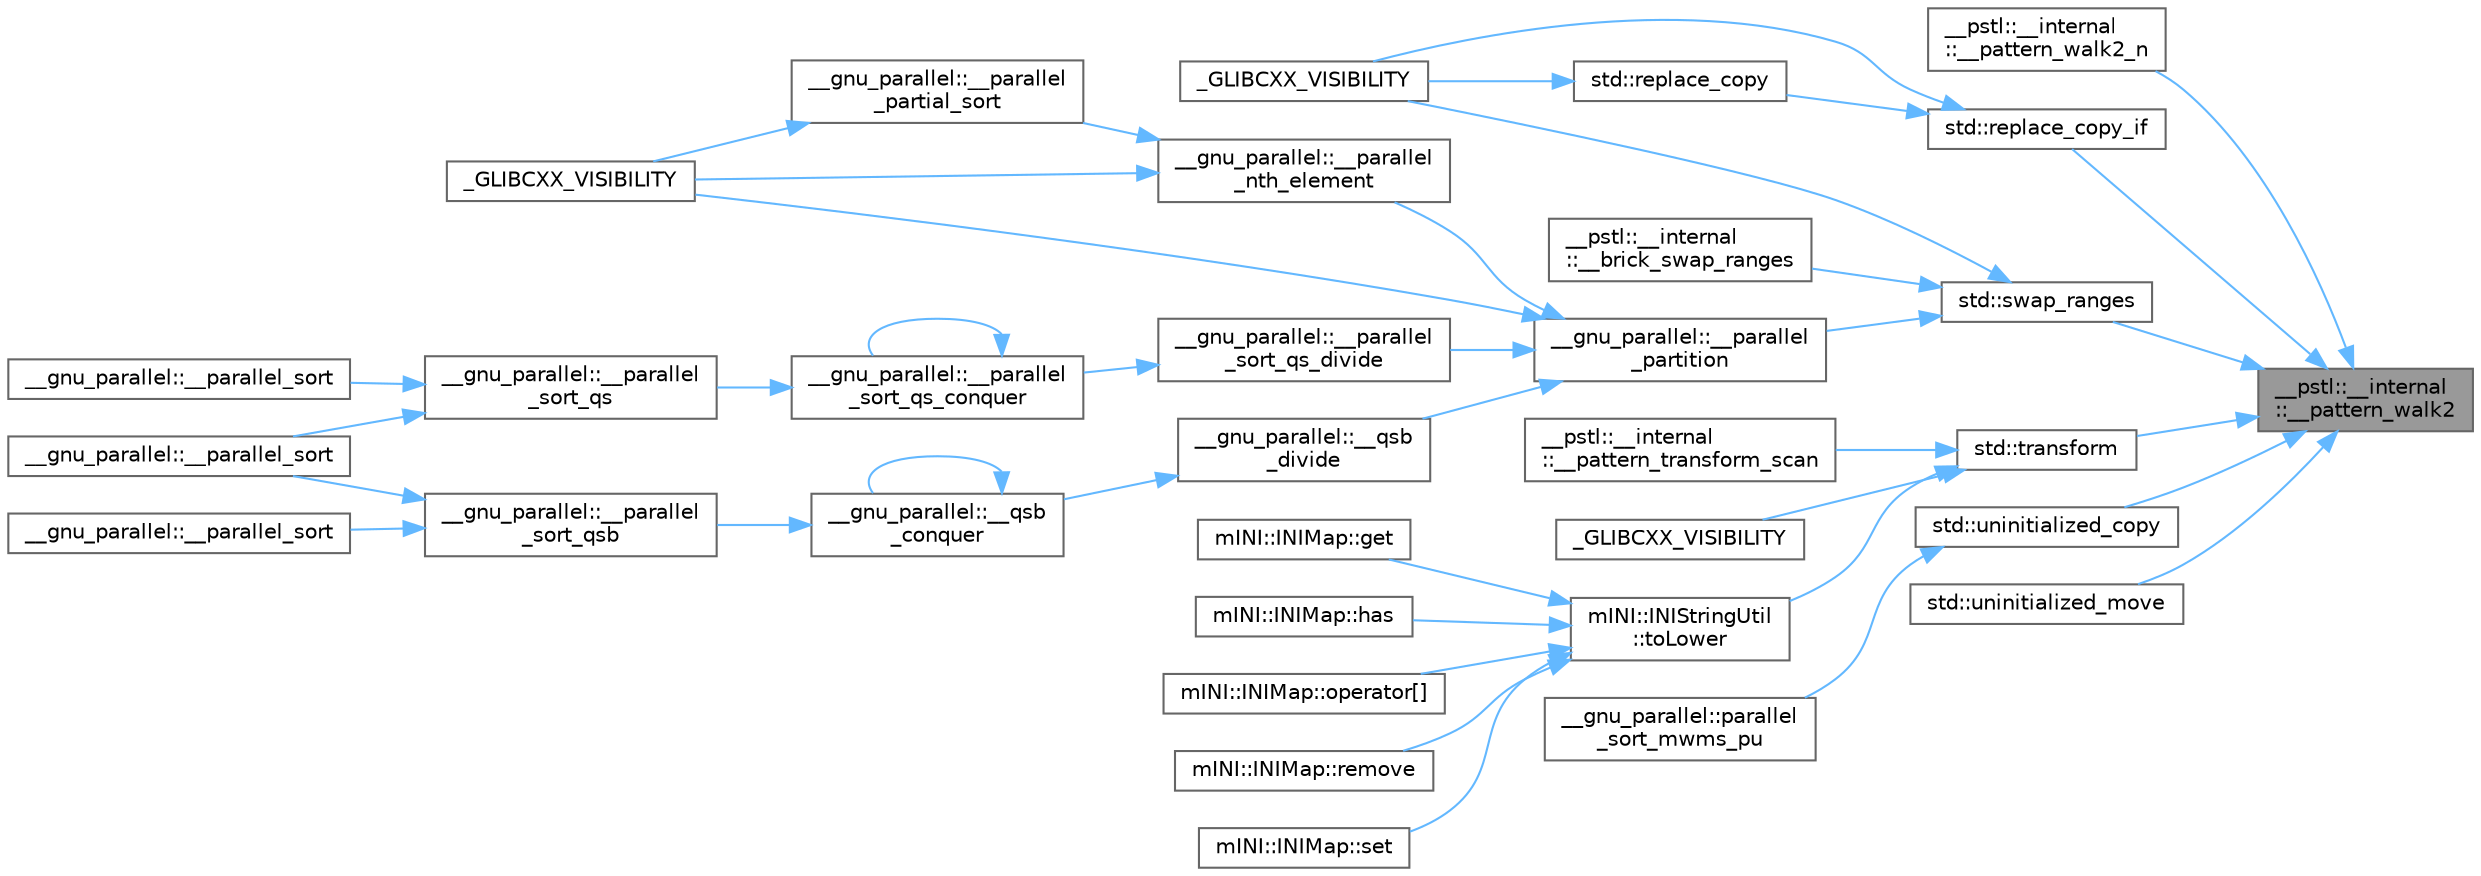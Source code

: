 digraph "__pstl::__internal::__pattern_walk2"
{
 // LATEX_PDF_SIZE
  bgcolor="transparent";
  edge [fontname=Helvetica,fontsize=10,labelfontname=Helvetica,labelfontsize=10];
  node [fontname=Helvetica,fontsize=10,shape=box,height=0.2,width=0.4];
  rankdir="RL";
  Node1 [id="Node000001",label="__pstl::__internal\l::__pattern_walk2",height=0.2,width=0.4,color="gray40", fillcolor="grey60", style="filled", fontcolor="black",tooltip=" "];
  Node1 -> Node2 [id="edge1_Node000001_Node000002",dir="back",color="steelblue1",style="solid",tooltip=" "];
  Node2 [id="Node000002",label="__pstl::__internal\l::__pattern_walk2_n",height=0.2,width=0.4,color="grey40", fillcolor="white", style="filled",URL="$namespace____pstl_1_1____internal.html#afbe880c5f7740c2d414c6487247ee527",tooltip=" "];
  Node1 -> Node3 [id="edge2_Node000001_Node000003",dir="back",color="steelblue1",style="solid",tooltip=" "];
  Node3 [id="Node000003",label="std::replace_copy_if",height=0.2,width=0.4,color="grey40", fillcolor="white", style="filled",URL="$namespacestd.html#a2923a872c909e0531e5db0309ad30a95",tooltip=" "];
  Node3 -> Node4 [id="edge3_Node000003_Node000004",dir="back",color="steelblue1",style="solid",tooltip=" "];
  Node4 [id="Node000004",label="_GLIBCXX_VISIBILITY",height=0.2,width=0.4,color="grey40", fillcolor="white", style="filled",URL="$group__sorting__algorithms.html#ga544d74b2d5d0dd2197f5fd6f02691de0",tooltip=" "];
  Node3 -> Node5 [id="edge4_Node000003_Node000005",dir="back",color="steelblue1",style="solid",tooltip=" "];
  Node5 [id="Node000005",label="std::replace_copy",height=0.2,width=0.4,color="grey40", fillcolor="white", style="filled",URL="$namespacestd.html#aa606c48e16f23e6c4f613d187cc3675c",tooltip=" "];
  Node5 -> Node4 [id="edge5_Node000005_Node000004",dir="back",color="steelblue1",style="solid",tooltip=" "];
  Node1 -> Node6 [id="edge6_Node000001_Node000006",dir="back",color="steelblue1",style="solid",tooltip=" "];
  Node6 [id="Node000006",label="std::swap_ranges",height=0.2,width=0.4,color="grey40", fillcolor="white", style="filled",URL="$namespacestd.html#ab5c0ba367019a22e04563f7ecbf2f200",tooltip=" "];
  Node6 -> Node7 [id="edge7_Node000006_Node000007",dir="back",color="steelblue1",style="solid",tooltip=" "];
  Node7 [id="Node000007",label="__pstl::__internal\l::__brick_swap_ranges",height=0.2,width=0.4,color="grey40", fillcolor="white", style="filled",URL="$namespace____pstl_1_1____internal.html#a5859660f8d8c3308e80935f3bda79577",tooltip=" "];
  Node6 -> Node8 [id="edge8_Node000006_Node000008",dir="back",color="steelblue1",style="solid",tooltip=" "];
  Node8 [id="Node000008",label="__gnu_parallel::__parallel\l_partition",height=0.2,width=0.4,color="grey40", fillcolor="white", style="filled",URL="$namespace____gnu__parallel.html#ac870af1d69405f2f53cd7a96e1d92348",tooltip="Parallel implementation of std::partition."];
  Node8 -> Node9 [id="edge9_Node000008_Node000009",dir="back",color="steelblue1",style="solid",tooltip=" "];
  Node9 [id="Node000009",label="__gnu_parallel::__parallel\l_nth_element",height=0.2,width=0.4,color="grey40", fillcolor="white", style="filled",URL="$namespace____gnu__parallel.html#a1567c37a7562eaee17d13ebda1172586",tooltip="Parallel implementation of std::nth_element()."];
  Node9 -> Node10 [id="edge10_Node000009_Node000010",dir="back",color="steelblue1",style="solid",tooltip=" "];
  Node10 [id="Node000010",label="__gnu_parallel::__parallel\l_partial_sort",height=0.2,width=0.4,color="grey40", fillcolor="white", style="filled",URL="$namespace____gnu__parallel.html#abe60c5cc3788e1b1602175af0057d3f8",tooltip="Parallel implementation of std::partial_sort()."];
  Node10 -> Node11 [id="edge11_Node000010_Node000011",dir="back",color="steelblue1",style="solid",tooltip=" "];
  Node11 [id="Node000011",label="_GLIBCXX_VISIBILITY",height=0.2,width=0.4,color="grey40", fillcolor="white", style="filled",URL="$_classes_2lib_2include_2c_09_09_2parallel_2algo_8h.html#a544d74b2d5d0dd2197f5fd6f02691de0",tooltip=" "];
  Node9 -> Node11 [id="edge12_Node000009_Node000011",dir="back",color="steelblue1",style="solid",tooltip=" "];
  Node8 -> Node12 [id="edge13_Node000008_Node000012",dir="back",color="steelblue1",style="solid",tooltip=" "];
  Node12 [id="Node000012",label="__gnu_parallel::__parallel\l_sort_qs_divide",height=0.2,width=0.4,color="grey40", fillcolor="white", style="filled",URL="$namespace____gnu__parallel.html#a67cbf5b9027d7c9c4f80f80ba104cf99",tooltip="Unbalanced quicksort divide step."];
  Node12 -> Node13 [id="edge14_Node000012_Node000013",dir="back",color="steelblue1",style="solid",tooltip=" "];
  Node13 [id="Node000013",label="__gnu_parallel::__parallel\l_sort_qs_conquer",height=0.2,width=0.4,color="grey40", fillcolor="white", style="filled",URL="$namespace____gnu__parallel.html#a06c506308856b684737d24944a93a42e",tooltip="Unbalanced quicksort conquer step."];
  Node13 -> Node14 [id="edge15_Node000013_Node000014",dir="back",color="steelblue1",style="solid",tooltip=" "];
  Node14 [id="Node000014",label="__gnu_parallel::__parallel\l_sort_qs",height=0.2,width=0.4,color="grey40", fillcolor="white", style="filled",URL="$namespace____gnu__parallel.html#ac416a1c7e347b429bbf7a8fb17e847b2",tooltip="Unbalanced quicksort main call."];
  Node14 -> Node15 [id="edge16_Node000014_Node000015",dir="back",color="steelblue1",style="solid",tooltip=" "];
  Node15 [id="Node000015",label="__gnu_parallel::__parallel_sort",height=0.2,width=0.4,color="grey40", fillcolor="white", style="filled",URL="$namespace____gnu__parallel.html#aa47b469dd82347dd63c3996eda2e237b",tooltip="Choose a parallel sorting algorithm."];
  Node14 -> Node16 [id="edge17_Node000014_Node000016",dir="back",color="steelblue1",style="solid",tooltip=" "];
  Node16 [id="Node000016",label="__gnu_parallel::__parallel_sort",height=0.2,width=0.4,color="grey40", fillcolor="white", style="filled",URL="$namespace____gnu__parallel.html#aceaaa622c34d2f28ba6bf79241fcee36",tooltip="Choose quicksort for parallel sorting."];
  Node13 -> Node13 [id="edge18_Node000013_Node000013",dir="back",color="steelblue1",style="solid",tooltip=" "];
  Node8 -> Node17 [id="edge19_Node000008_Node000017",dir="back",color="steelblue1",style="solid",tooltip=" "];
  Node17 [id="Node000017",label="__gnu_parallel::__qsb\l_divide",height=0.2,width=0.4,color="grey40", fillcolor="white", style="filled",URL="$namespace____gnu__parallel.html#af5df990f9c6b42ec71b0b3245efd8e56",tooltip="Balanced quicksort divide step."];
  Node17 -> Node18 [id="edge20_Node000017_Node000018",dir="back",color="steelblue1",style="solid",tooltip=" "];
  Node18 [id="Node000018",label="__gnu_parallel::__qsb\l_conquer",height=0.2,width=0.4,color="grey40", fillcolor="white", style="filled",URL="$namespace____gnu__parallel.html#a8d9c5686c4621822c7c3cdd015f7e693",tooltip="Quicksort conquer step."];
  Node18 -> Node19 [id="edge21_Node000018_Node000019",dir="back",color="steelblue1",style="solid",tooltip=" "];
  Node19 [id="Node000019",label="__gnu_parallel::__parallel\l_sort_qsb",height=0.2,width=0.4,color="grey40", fillcolor="white", style="filled",URL="$namespace____gnu__parallel.html#a4093dd098b32542e3d3f43ebd4c6f940",tooltip="Top-level quicksort routine."];
  Node19 -> Node20 [id="edge22_Node000019_Node000020",dir="back",color="steelblue1",style="solid",tooltip=" "];
  Node20 [id="Node000020",label="__gnu_parallel::__parallel_sort",height=0.2,width=0.4,color="grey40", fillcolor="white", style="filled",URL="$namespace____gnu__parallel.html#a000f037b08d237d140dd6144a11fb73f",tooltip="Choose balanced quicksort for parallel sorting."];
  Node19 -> Node15 [id="edge23_Node000019_Node000015",dir="back",color="steelblue1",style="solid",tooltip=" "];
  Node18 -> Node18 [id="edge24_Node000018_Node000018",dir="back",color="steelblue1",style="solid",tooltip=" "];
  Node8 -> Node11 [id="edge25_Node000008_Node000011",dir="back",color="steelblue1",style="solid",tooltip=" "];
  Node6 -> Node4 [id="edge26_Node000006_Node000004",dir="back",color="steelblue1",style="solid",tooltip=" "];
  Node1 -> Node21 [id="edge27_Node000001_Node000021",dir="back",color="steelblue1",style="solid",tooltip=" "];
  Node21 [id="Node000021",label="std::transform",height=0.2,width=0.4,color="grey40", fillcolor="white", style="filled",URL="$namespacestd.html#a83797c5677d80005911de218c819adab",tooltip=" "];
  Node21 -> Node22 [id="edge28_Node000021_Node000022",dir="back",color="steelblue1",style="solid",tooltip=" "];
  Node22 [id="Node000022",label="__pstl::__internal\l::__pattern_transform_scan",height=0.2,width=0.4,color="grey40", fillcolor="white", style="filled",URL="$namespace____pstl_1_1____internal.html#a4132256b7a2d3aa5c5320835f2579b4e",tooltip=" "];
  Node21 -> Node23 [id="edge29_Node000021_Node000023",dir="back",color="steelblue1",style="solid",tooltip=" "];
  Node23 [id="Node000023",label="_GLIBCXX_VISIBILITY",height=0.2,width=0.4,color="grey40", fillcolor="white", style="filled",URL="$_classes_2lib_2include_2c_09_09_2parallel_2algorithmfwd_8h.html#a544d74b2d5d0dd2197f5fd6f02691de0",tooltip=" "];
  Node21 -> Node24 [id="edge30_Node000021_Node000024",dir="back",color="steelblue1",style="solid",tooltip=" "];
  Node24 [id="Node000024",label="mINI::INIStringUtil\l::toLower",height=0.2,width=0.4,color="grey40", fillcolor="white", style="filled",URL="$namespacem_i_n_i_1_1_i_n_i_string_util.html#aab66a8d081db7826eeea906cfd567281",tooltip=" "];
  Node24 -> Node25 [id="edge31_Node000024_Node000025",dir="back",color="steelblue1",style="solid",tooltip=" "];
  Node25 [id="Node000025",label="mINI::INIMap::get",height=0.2,width=0.4,color="grey40", fillcolor="white", style="filled",URL="$classm_i_n_i_1_1_i_n_i_map.html#a03713f77edbfee3e32fc2da9d57c7911",tooltip=" "];
  Node24 -> Node26 [id="edge32_Node000024_Node000026",dir="back",color="steelblue1",style="solid",tooltip=" "];
  Node26 [id="Node000026",label="mINI::INIMap::has",height=0.2,width=0.4,color="grey40", fillcolor="white", style="filled",URL="$classm_i_n_i_1_1_i_n_i_map.html#a9403e3ff093497a548eee31d16136c4a",tooltip=" "];
  Node24 -> Node27 [id="edge33_Node000024_Node000027",dir="back",color="steelblue1",style="solid",tooltip=" "];
  Node27 [id="Node000027",label="mINI::INIMap::operator[]",height=0.2,width=0.4,color="grey40", fillcolor="white", style="filled",URL="$classm_i_n_i_1_1_i_n_i_map.html#abc5f37ef14321ad4b227646b29255139",tooltip=" "];
  Node24 -> Node28 [id="edge34_Node000024_Node000028",dir="back",color="steelblue1",style="solid",tooltip=" "];
  Node28 [id="Node000028",label="mINI::INIMap::remove",height=0.2,width=0.4,color="grey40", fillcolor="white", style="filled",URL="$classm_i_n_i_1_1_i_n_i_map.html#ab71316b8d144eaa86bf263e7bcae201f",tooltip=" "];
  Node24 -> Node29 [id="edge35_Node000024_Node000029",dir="back",color="steelblue1",style="solid",tooltip=" "];
  Node29 [id="Node000029",label="mINI::INIMap::set",height=0.2,width=0.4,color="grey40", fillcolor="white", style="filled",URL="$classm_i_n_i_1_1_i_n_i_map.html#ac6a42d8dc2610b55b7e7849d2008954f",tooltip=" "];
  Node1 -> Node30 [id="edge36_Node000001_Node000030",dir="back",color="steelblue1",style="solid",tooltip=" "];
  Node30 [id="Node000030",label="std::uninitialized_copy",height=0.2,width=0.4,color="grey40", fillcolor="white", style="filled",URL="$namespacestd.html#ae8f76360bfad6375b33b57235ca96d97",tooltip=" "];
  Node30 -> Node31 [id="edge37_Node000030_Node000031",dir="back",color="steelblue1",style="solid",tooltip=" "];
  Node31 [id="Node000031",label="__gnu_parallel::parallel\l_sort_mwms_pu",height=0.2,width=0.4,color="grey40", fillcolor="white", style="filled",URL="$namespace____gnu__parallel.html#aaf84903cd78722fcd19b20ccb69c47e4",tooltip="PMWMS code executed by each thread."];
  Node1 -> Node32 [id="edge38_Node000001_Node000032",dir="back",color="steelblue1",style="solid",tooltip=" "];
  Node32 [id="Node000032",label="std::uninitialized_move",height=0.2,width=0.4,color="grey40", fillcolor="white", style="filled",URL="$namespacestd.html#affe72b3822ef701f99b9ba1a6c953aed",tooltip=" "];
}
